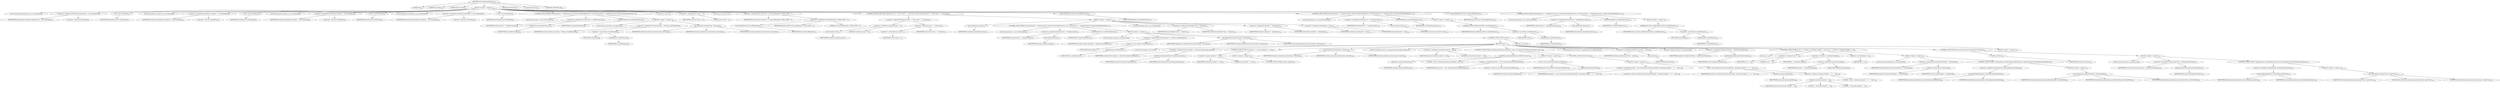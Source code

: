 digraph "determineDependencies" {  
"40" [label = <(METHOD,determineDependencies)<SUB>58</SUB>> ]
"12" [label = <(PARAM,this)<SUB>58</SUB>> ]
"41" [label = <(PARAM,Vector files)<SUB>58</SUB>> ]
"42" [label = <(PARAM,Vector classes)<SUB>58</SUB>> ]
"43" [label = <(BLOCK,&lt;empty&gt;,&lt;empty&gt;)<SUB>58</SUB>> ]
"4" [label = <(LOCAL,Hashtable dependencies: java.util.Hashtable)> ]
"44" [label = <(&lt;operator&gt;.assignment,Hashtable dependencies = new Hashtable())<SUB>61</SUB>> ]
"45" [label = <(IDENTIFIER,dependencies,Hashtable dependencies = new Hashtable())<SUB>61</SUB>> ]
"46" [label = <(&lt;operator&gt;.alloc,new Hashtable())<SUB>61</SUB>> ]
"47" [label = <(&lt;init&gt;,new Hashtable())<SUB>61</SUB>> ]
"3" [label = <(IDENTIFIER,dependencies,new Hashtable())<SUB>61</SUB>> ]
"6" [label = <(LOCAL,Hashtable containers: java.util.Hashtable)> ]
"48" [label = <(&lt;operator&gt;.assignment,Hashtable containers = new Hashtable())<SUB>62</SUB>> ]
"49" [label = <(IDENTIFIER,containers,Hashtable containers = new Hashtable())<SUB>62</SUB>> ]
"50" [label = <(&lt;operator&gt;.alloc,new Hashtable())<SUB>62</SUB>> ]
"51" [label = <(&lt;init&gt;,new Hashtable())<SUB>62</SUB>> ]
"5" [label = <(IDENTIFIER,containers,new Hashtable())<SUB>62</SUB>> ]
"8" [label = <(LOCAL,Hashtable toAnalyze: java.util.Hashtable)> ]
"52" [label = <(&lt;operator&gt;.assignment,Hashtable toAnalyze = new Hashtable())<SUB>63</SUB>> ]
"53" [label = <(IDENTIFIER,toAnalyze,Hashtable toAnalyze = new Hashtable())<SUB>63</SUB>> ]
"54" [label = <(&lt;operator&gt;.alloc,new Hashtable())<SUB>63</SUB>> ]
"55" [label = <(&lt;init&gt;,new Hashtable())<SUB>63</SUB>> ]
"7" [label = <(IDENTIFIER,toAnalyze,new Hashtable())<SUB>63</SUB>> ]
"10" [label = <(LOCAL,Hashtable nextAnalyze: java.util.Hashtable)> ]
"56" [label = <(&lt;operator&gt;.assignment,Hashtable nextAnalyze = new Hashtable())<SUB>64</SUB>> ]
"57" [label = <(IDENTIFIER,nextAnalyze,Hashtable nextAnalyze = new Hashtable())<SUB>64</SUB>> ]
"58" [label = <(&lt;operator&gt;.alloc,new Hashtable())<SUB>64</SUB>> ]
"59" [label = <(&lt;init&gt;,new Hashtable())<SUB>64</SUB>> ]
"9" [label = <(IDENTIFIER,nextAnalyze,new Hashtable())<SUB>64</SUB>> ]
"60" [label = <(CONTROL_STRUCTURE,for (Enumeration e = getRootClasses(); Some(e.hasMoreElements()); ),for (Enumeration e = getRootClasses(); Some(e.hasMoreElements()); ))<SUB>65</SUB>> ]
"61" [label = <(LOCAL,Enumeration e: java.util.Enumeration)> ]
"62" [label = <(&lt;operator&gt;.assignment,Enumeration e = getRootClasses())<SUB>65</SUB>> ]
"63" [label = <(IDENTIFIER,e,Enumeration e = getRootClasses())<SUB>65</SUB>> ]
"64" [label = <(getRootClasses,getRootClasses())<SUB>65</SUB>> ]
"11" [label = <(IDENTIFIER,this,getRootClasses())<SUB>65</SUB>> ]
"65" [label = <(hasMoreElements,e.hasMoreElements())<SUB>65</SUB>> ]
"66" [label = <(IDENTIFIER,e,e.hasMoreElements())<SUB>65</SUB>> ]
"67" [label = <(BLOCK,&lt;empty&gt;,&lt;empty&gt;)<SUB>65</SUB>> ]
"68" [label = <(LOCAL,String classname: java.lang.String)> ]
"69" [label = <(&lt;operator&gt;.assignment,String classname = (String) e.nextElement())<SUB>66</SUB>> ]
"70" [label = <(IDENTIFIER,classname,String classname = (String) e.nextElement())<SUB>66</SUB>> ]
"71" [label = <(&lt;operator&gt;.cast,(String) e.nextElement())<SUB>66</SUB>> ]
"72" [label = <(TYPE_REF,String,String)<SUB>66</SUB>> ]
"73" [label = <(nextElement,e.nextElement())<SUB>66</SUB>> ]
"74" [label = <(IDENTIFIER,e,e.nextElement())<SUB>66</SUB>> ]
"75" [label = <(put,toAnalyze.put(classname, classname))<SUB>67</SUB>> ]
"76" [label = <(IDENTIFIER,toAnalyze,toAnalyze.put(classname, classname))<SUB>67</SUB>> ]
"77" [label = <(IDENTIFIER,classname,toAnalyze.put(classname, classname))<SUB>67</SUB>> ]
"78" [label = <(IDENTIFIER,classname,toAnalyze.put(classname, classname))<SUB>67</SUB>> ]
"79" [label = <(LOCAL,int count: int)> ]
"80" [label = <(&lt;operator&gt;.assignment,int count = 0)<SUB>70</SUB>> ]
"81" [label = <(IDENTIFIER,count,int count = 0)<SUB>70</SUB>> ]
"82" [label = <(LITERAL,0,int count = 0)<SUB>70</SUB>> ]
"83" [label = <(LOCAL,int maxCount: int)> ]
"84" [label = <(&lt;operator&gt;.assignment,int maxCount = isClosureRequired() ? MAX_LOOPS : 2)<SUB>71</SUB>> ]
"85" [label = <(IDENTIFIER,maxCount,int maxCount = isClosureRequired() ? MAX_LOOPS : 2)<SUB>71</SUB>> ]
"86" [label = <(&lt;operator&gt;.conditional,isClosureRequired() ? MAX_LOOPS : 2)<SUB>71</SUB>> ]
"87" [label = <(isClosureRequired,isClosureRequired())<SUB>71</SUB>> ]
"13" [label = <(IDENTIFIER,this,isClosureRequired())<SUB>71</SUB>> ]
"88" [label = <(IDENTIFIER,MAX_LOOPS,isClosureRequired() ? MAX_LOOPS : 2)<SUB>71</SUB>> ]
"89" [label = <(LITERAL,2,isClosureRequired() ? MAX_LOOPS : 2)<SUB>71</SUB>> ]
"90" [label = <(CONTROL_STRUCTURE,while (toAnalyze.size() != 0 &amp;&amp; count++ &lt; maxCount),while (toAnalyze.size() != 0 &amp;&amp; count++ &lt; maxCount))<SUB>72</SUB>> ]
"91" [label = <(&lt;operator&gt;.logicalAnd,toAnalyze.size() != 0 &amp;&amp; count++ &lt; maxCount)<SUB>72</SUB>> ]
"92" [label = <(&lt;operator&gt;.notEquals,toAnalyze.size() != 0)<SUB>72</SUB>> ]
"93" [label = <(size,toAnalyze.size())<SUB>72</SUB>> ]
"94" [label = <(IDENTIFIER,toAnalyze,toAnalyze.size())<SUB>72</SUB>> ]
"95" [label = <(LITERAL,0,toAnalyze.size() != 0)<SUB>72</SUB>> ]
"96" [label = <(&lt;operator&gt;.lessThan,count++ &lt; maxCount)<SUB>72</SUB>> ]
"97" [label = <(&lt;operator&gt;.postIncrement,count++)<SUB>72</SUB>> ]
"98" [label = <(IDENTIFIER,count,count++)<SUB>72</SUB>> ]
"99" [label = <(IDENTIFIER,maxCount,count++ &lt; maxCount)<SUB>72</SUB>> ]
"100" [label = <(BLOCK,&lt;empty&gt;,&lt;empty&gt;)<SUB>72</SUB>> ]
"101" [label = <(clear,nextAnalyze.clear())<SUB>73</SUB>> ]
"102" [label = <(IDENTIFIER,nextAnalyze,nextAnalyze.clear())<SUB>73</SUB>> ]
"103" [label = <(CONTROL_STRUCTURE,for (Enumeration e = toAnalyze.keys(); Some(e.hasMoreElements()); ),for (Enumeration e = toAnalyze.keys(); Some(e.hasMoreElements()); ))<SUB>74</SUB>> ]
"104" [label = <(LOCAL,Enumeration e: java.util.Enumeration)> ]
"105" [label = <(&lt;operator&gt;.assignment,Enumeration e = toAnalyze.keys())<SUB>74</SUB>> ]
"106" [label = <(IDENTIFIER,e,Enumeration e = toAnalyze.keys())<SUB>74</SUB>> ]
"107" [label = <(keys,toAnalyze.keys())<SUB>74</SUB>> ]
"108" [label = <(IDENTIFIER,toAnalyze,toAnalyze.keys())<SUB>74</SUB>> ]
"109" [label = <(hasMoreElements,e.hasMoreElements())<SUB>74</SUB>> ]
"110" [label = <(IDENTIFIER,e,e.hasMoreElements())<SUB>74</SUB>> ]
"111" [label = <(BLOCK,&lt;empty&gt;,&lt;empty&gt;)<SUB>74</SUB>> ]
"112" [label = <(LOCAL,String classname: java.lang.String)> ]
"113" [label = <(&lt;operator&gt;.assignment,String classname = (String) e.nextElement())<SUB>75</SUB>> ]
"114" [label = <(IDENTIFIER,classname,String classname = (String) e.nextElement())<SUB>75</SUB>> ]
"115" [label = <(&lt;operator&gt;.cast,(String) e.nextElement())<SUB>75</SUB>> ]
"116" [label = <(TYPE_REF,String,String)<SUB>75</SUB>> ]
"117" [label = <(nextElement,e.nextElement())<SUB>75</SUB>> ]
"118" [label = <(IDENTIFIER,e,e.nextElement())<SUB>75</SUB>> ]
"119" [label = <(put,dependencies.put(classname, classname))<SUB>76</SUB>> ]
"120" [label = <(IDENTIFIER,dependencies,dependencies.put(classname, classname))<SUB>76</SUB>> ]
"121" [label = <(IDENTIFIER,classname,dependencies.put(classname, classname))<SUB>76</SUB>> ]
"122" [label = <(IDENTIFIER,classname,dependencies.put(classname, classname))<SUB>76</SUB>> ]
"123" [label = <(CONTROL_STRUCTURE,try,try)<SUB>77</SUB>> ]
"124" [label = <(BLOCK,try,try)<SUB>77</SUB>> ]
"125" [label = <(LOCAL,File container: java.io.File)> ]
"126" [label = <(&lt;operator&gt;.assignment,File container = getClassContainer(classname))<SUB>78</SUB>> ]
"127" [label = <(IDENTIFIER,container,File container = getClassContainer(classname))<SUB>78</SUB>> ]
"128" [label = <(getClassContainer,getClassContainer(classname))<SUB>78</SUB>> ]
"14" [label = <(IDENTIFIER,this,getClassContainer(classname))<SUB>78</SUB>> ]
"129" [label = <(IDENTIFIER,classname,getClassContainer(classname))<SUB>78</SUB>> ]
"130" [label = <(CONTROL_STRUCTURE,if (container == null),if (container == null))<SUB>79</SUB>> ]
"131" [label = <(&lt;operator&gt;.equals,container == null)<SUB>79</SUB>> ]
"132" [label = <(IDENTIFIER,container,container == null)<SUB>79</SUB>> ]
"133" [label = <(LITERAL,null,container == null)<SUB>79</SUB>> ]
"134" [label = <(BLOCK,&lt;empty&gt;,&lt;empty&gt;)<SUB>79</SUB>> ]
"135" [label = <(CONTROL_STRUCTURE,continue;,continue;)<SUB>80</SUB>> ]
"136" [label = <(put,containers.put(container, container))<SUB>82</SUB>> ]
"137" [label = <(IDENTIFIER,containers,containers.put(container, container))<SUB>82</SUB>> ]
"138" [label = <(IDENTIFIER,container,containers.put(container, container))<SUB>82</SUB>> ]
"139" [label = <(IDENTIFIER,container,containers.put(container, container))<SUB>82</SUB>> ]
"16" [label = <(LOCAL,ClassParser parser: org.apache.bcel.classfile.ClassParser)> ]
"140" [label = <(&lt;operator&gt;.assignment,ClassParser parser = null)<SUB>84</SUB>> ]
"141" [label = <(IDENTIFIER,parser,ClassParser parser = null)<SUB>84</SUB>> ]
"142" [label = <(LITERAL,null,ClassParser parser = null)<SUB>84</SUB>> ]
"143" [label = <(CONTROL_STRUCTURE,if (container.getName().endsWith(&quot;.class&quot;)),if (container.getName().endsWith(&quot;.class&quot;)))<SUB>85</SUB>> ]
"144" [label = <(endsWith,container.getName().endsWith(&quot;.class&quot;))<SUB>85</SUB>> ]
"145" [label = <(getName,container.getName())<SUB>85</SUB>> ]
"146" [label = <(IDENTIFIER,container,container.getName())<SUB>85</SUB>> ]
"147" [label = <(LITERAL,&quot;.class&quot;,container.getName().endsWith(&quot;.class&quot;))<SUB>85</SUB>> ]
"148" [label = <(BLOCK,&lt;empty&gt;,&lt;empty&gt;)<SUB>85</SUB>> ]
"149" [label = <(&lt;operator&gt;.assignment,parser = new ClassParser(container.getPath()))<SUB>86</SUB>> ]
"150" [label = <(IDENTIFIER,parser,parser = new ClassParser(container.getPath()))<SUB>86</SUB>> ]
"151" [label = <(&lt;operator&gt;.alloc,new ClassParser(container.getPath()))<SUB>86</SUB>> ]
"152" [label = <(&lt;init&gt;,new ClassParser(container.getPath()))<SUB>86</SUB>> ]
"15" [label = <(IDENTIFIER,parser,new ClassParser(container.getPath()))<SUB>86</SUB>> ]
"153" [label = <(getPath,container.getPath())<SUB>86</SUB>> ]
"154" [label = <(IDENTIFIER,container,container.getPath())<SUB>86</SUB>> ]
"155" [label = <(CONTROL_STRUCTURE,else,else)<SUB>87</SUB>> ]
"156" [label = <(BLOCK,&lt;empty&gt;,&lt;empty&gt;)<SUB>87</SUB>> ]
"157" [label = <(&lt;operator&gt;.assignment,parser = new ClassParser(container.getPath(), classname.replace('.', '/') + &quot;.class&quot;))<SUB>88</SUB>> ]
"158" [label = <(IDENTIFIER,parser,parser = new ClassParser(container.getPath(), classname.replace('.', '/') + &quot;.class&quot;))<SUB>88</SUB>> ]
"159" [label = <(&lt;operator&gt;.alloc,new ClassParser(container.getPath(), classname.replace('.', '/') + &quot;.class&quot;))<SUB>88</SUB>> ]
"160" [label = <(&lt;init&gt;,new ClassParser(container.getPath(), classname.replace('.', '/') + &quot;.class&quot;))<SUB>88</SUB>> ]
"17" [label = <(IDENTIFIER,parser,new ClassParser(container.getPath(), classname.replace('.', '/') + &quot;.class&quot;))<SUB>88</SUB>> ]
"161" [label = <(getPath,container.getPath())<SUB>88</SUB>> ]
"162" [label = <(IDENTIFIER,container,container.getPath())<SUB>88</SUB>> ]
"163" [label = <(&lt;operator&gt;.addition,classname.replace('.', '/') + &quot;.class&quot;)<SUB>89</SUB>> ]
"164" [label = <(replace,classname.replace('.', '/'))<SUB>89</SUB>> ]
"165" [label = <(IDENTIFIER,classname,classname.replace('.', '/'))<SUB>89</SUB>> ]
"166" [label = <(LITERAL,'.',classname.replace('.', '/'))<SUB>89</SUB>> ]
"167" [label = <(LITERAL,'/',classname.replace('.', '/'))<SUB>89</SUB>> ]
"168" [label = <(LITERAL,&quot;.class&quot;,classname.replace('.', '/') + &quot;.class&quot;)<SUB>89</SUB>> ]
"169" [label = <(LOCAL,JavaClass javaClass: org.apache.bcel.classfile.JavaClass)> ]
"170" [label = <(&lt;operator&gt;.assignment,JavaClass javaClass = parse())<SUB>92</SUB>> ]
"171" [label = <(IDENTIFIER,javaClass,JavaClass javaClass = parse())<SUB>92</SUB>> ]
"172" [label = <(parse,parse())<SUB>92</SUB>> ]
"173" [label = <(IDENTIFIER,parser,parse())<SUB>92</SUB>> ]
"174" [label = <(LOCAL,String[] interfaces: java.lang.String[])> ]
"175" [label = <(&lt;operator&gt;.assignment,String[] interfaces = getInterfaceNames())<SUB>93</SUB>> ]
"176" [label = <(IDENTIFIER,interfaces,String[] interfaces = getInterfaceNames())<SUB>93</SUB>> ]
"177" [label = <(getInterfaceNames,getInterfaceNames())<SUB>93</SUB>> ]
"178" [label = <(IDENTIFIER,javaClass,getInterfaceNames())<SUB>93</SUB>> ]
"179" [label = <(CONTROL_STRUCTURE,for (int i = 0; Some(i &lt; interfaces.length); ++i),for (int i = 0; Some(i &lt; interfaces.length); ++i))<SUB>94</SUB>> ]
"180" [label = <(LOCAL,int i: int)> ]
"181" [label = <(&lt;operator&gt;.assignment,int i = 0)<SUB>94</SUB>> ]
"182" [label = <(IDENTIFIER,i,int i = 0)<SUB>94</SUB>> ]
"183" [label = <(LITERAL,0,int i = 0)<SUB>94</SUB>> ]
"184" [label = <(&lt;operator&gt;.lessThan,i &lt; interfaces.length)<SUB>94</SUB>> ]
"185" [label = <(IDENTIFIER,i,i &lt; interfaces.length)<SUB>94</SUB>> ]
"186" [label = <(&lt;operator&gt;.fieldAccess,interfaces.length)<SUB>94</SUB>> ]
"187" [label = <(IDENTIFIER,interfaces,i &lt; interfaces.length)<SUB>94</SUB>> ]
"188" [label = <(FIELD_IDENTIFIER,length,length)<SUB>94</SUB>> ]
"189" [label = <(&lt;operator&gt;.preIncrement,++i)<SUB>94</SUB>> ]
"190" [label = <(IDENTIFIER,i,++i)<SUB>94</SUB>> ]
"191" [label = <(BLOCK,&lt;empty&gt;,&lt;empty&gt;)<SUB>94</SUB>> ]
"192" [label = <(LOCAL,String interfaceName: java.lang.String)> ]
"193" [label = <(&lt;operator&gt;.assignment,String interfaceName = interfaces[i])<SUB>95</SUB>> ]
"194" [label = <(IDENTIFIER,interfaceName,String interfaceName = interfaces[i])<SUB>95</SUB>> ]
"195" [label = <(&lt;operator&gt;.indexAccess,interfaces[i])<SUB>95</SUB>> ]
"196" [label = <(IDENTIFIER,interfaces,String interfaceName = interfaces[i])<SUB>95</SUB>> ]
"197" [label = <(IDENTIFIER,i,String interfaceName = interfaces[i])<SUB>95</SUB>> ]
"198" [label = <(CONTROL_STRUCTURE,if (!dependencies.containsKey(interfaceName)),if (!dependencies.containsKey(interfaceName)))<SUB>96</SUB>> ]
"199" [label = <(&lt;operator&gt;.logicalNot,!dependencies.containsKey(interfaceName))<SUB>96</SUB>> ]
"200" [label = <(containsKey,dependencies.containsKey(interfaceName))<SUB>96</SUB>> ]
"201" [label = <(IDENTIFIER,dependencies,dependencies.containsKey(interfaceName))<SUB>96</SUB>> ]
"202" [label = <(IDENTIFIER,interfaceName,dependencies.containsKey(interfaceName))<SUB>96</SUB>> ]
"203" [label = <(BLOCK,&lt;empty&gt;,&lt;empty&gt;)<SUB>96</SUB>> ]
"204" [label = <(put,nextAnalyze.put(interfaceName, interfaceName))<SUB>97</SUB>> ]
"205" [label = <(IDENTIFIER,nextAnalyze,nextAnalyze.put(interfaceName, interfaceName))<SUB>97</SUB>> ]
"206" [label = <(IDENTIFIER,interfaceName,nextAnalyze.put(interfaceName, interfaceName))<SUB>97</SUB>> ]
"207" [label = <(IDENTIFIER,interfaceName,nextAnalyze.put(interfaceName, interfaceName))<SUB>97</SUB>> ]
"208" [label = <(CONTROL_STRUCTURE,if (javaClass.isClass()),if (javaClass.isClass()))<SUB>101</SUB>> ]
"209" [label = <(isClass,isClass())<SUB>101</SUB>> ]
"210" [label = <(IDENTIFIER,javaClass,isClass())<SUB>101</SUB>> ]
"211" [label = <(BLOCK,&lt;empty&gt;,&lt;empty&gt;)<SUB>101</SUB>> ]
"212" [label = <(LOCAL,String superClass: java.lang.String)> ]
"213" [label = <(&lt;operator&gt;.assignment,String superClass = getSuperclassName())<SUB>102</SUB>> ]
"214" [label = <(IDENTIFIER,superClass,String superClass = getSuperclassName())<SUB>102</SUB>> ]
"215" [label = <(getSuperclassName,getSuperclassName())<SUB>102</SUB>> ]
"216" [label = <(IDENTIFIER,javaClass,getSuperclassName())<SUB>102</SUB>> ]
"217" [label = <(CONTROL_STRUCTURE,if (!dependencies.containsKey(superClass)),if (!dependencies.containsKey(superClass)))<SUB>103</SUB>> ]
"218" [label = <(&lt;operator&gt;.logicalNot,!dependencies.containsKey(superClass))<SUB>103</SUB>> ]
"219" [label = <(containsKey,dependencies.containsKey(superClass))<SUB>103</SUB>> ]
"220" [label = <(IDENTIFIER,dependencies,dependencies.containsKey(superClass))<SUB>103</SUB>> ]
"221" [label = <(IDENTIFIER,superClass,dependencies.containsKey(superClass))<SUB>103</SUB>> ]
"222" [label = <(BLOCK,&lt;empty&gt;,&lt;empty&gt;)<SUB>103</SUB>> ]
"223" [label = <(put,nextAnalyze.put(superClass, superClass))<SUB>104</SUB>> ]
"224" [label = <(IDENTIFIER,nextAnalyze,nextAnalyze.put(superClass, superClass))<SUB>104</SUB>> ]
"225" [label = <(IDENTIFIER,superClass,nextAnalyze.put(superClass, superClass))<SUB>104</SUB>> ]
"226" [label = <(IDENTIFIER,superClass,nextAnalyze.put(superClass, superClass))<SUB>104</SUB>> ]
"227" [label = <(BLOCK,catch,catch)> ]
"228" [label = <(BLOCK,&lt;empty&gt;,&lt;empty&gt;)<SUB>107</SUB>> ]
"229" [label = <(LOCAL,Hashtable temp: java.util.Hashtable)> ]
"230" [label = <(&lt;operator&gt;.assignment,Hashtable temp = toAnalyze)<SUB>112</SUB>> ]
"231" [label = <(IDENTIFIER,temp,Hashtable temp = toAnalyze)<SUB>112</SUB>> ]
"232" [label = <(IDENTIFIER,toAnalyze,Hashtable temp = toAnalyze)<SUB>112</SUB>> ]
"233" [label = <(&lt;operator&gt;.assignment,toAnalyze = nextAnalyze)<SUB>113</SUB>> ]
"234" [label = <(IDENTIFIER,toAnalyze,toAnalyze = nextAnalyze)<SUB>113</SUB>> ]
"235" [label = <(IDENTIFIER,nextAnalyze,toAnalyze = nextAnalyze)<SUB>113</SUB>> ]
"236" [label = <(&lt;operator&gt;.assignment,nextAnalyze = temp)<SUB>114</SUB>> ]
"237" [label = <(IDENTIFIER,nextAnalyze,nextAnalyze = temp)<SUB>114</SUB>> ]
"238" [label = <(IDENTIFIER,temp,nextAnalyze = temp)<SUB>114</SUB>> ]
"239" [label = <(removeAllElements,files.removeAllElements())<SUB>117</SUB>> ]
"240" [label = <(IDENTIFIER,files,files.removeAllElements())<SUB>117</SUB>> ]
"241" [label = <(CONTROL_STRUCTURE,for (Enumeration e = containers.keys(); Some(e.hasMoreElements()); ),for (Enumeration e = containers.keys(); Some(e.hasMoreElements()); ))<SUB>118</SUB>> ]
"242" [label = <(LOCAL,Enumeration e: java.util.Enumeration)> ]
"243" [label = <(&lt;operator&gt;.assignment,Enumeration e = containers.keys())<SUB>118</SUB>> ]
"244" [label = <(IDENTIFIER,e,Enumeration e = containers.keys())<SUB>118</SUB>> ]
"245" [label = <(keys,containers.keys())<SUB>118</SUB>> ]
"246" [label = <(IDENTIFIER,containers,containers.keys())<SUB>118</SUB>> ]
"247" [label = <(hasMoreElements,e.hasMoreElements())<SUB>118</SUB>> ]
"248" [label = <(IDENTIFIER,e,e.hasMoreElements())<SUB>118</SUB>> ]
"249" [label = <(BLOCK,&lt;empty&gt;,&lt;empty&gt;)<SUB>118</SUB>> ]
"250" [label = <(addElement,files.addElement((File) e.nextElement()))<SUB>119</SUB>> ]
"251" [label = <(IDENTIFIER,files,files.addElement((File) e.nextElement()))<SUB>119</SUB>> ]
"252" [label = <(&lt;operator&gt;.cast,(File) e.nextElement())<SUB>119</SUB>> ]
"253" [label = <(TYPE_REF,File,File)<SUB>119</SUB>> ]
"254" [label = <(nextElement,e.nextElement())<SUB>119</SUB>> ]
"255" [label = <(IDENTIFIER,e,e.nextElement())<SUB>119</SUB>> ]
"256" [label = <(removeAllElements,classes.removeAllElements())<SUB>122</SUB>> ]
"257" [label = <(IDENTIFIER,classes,classes.removeAllElements())<SUB>122</SUB>> ]
"258" [label = <(CONTROL_STRUCTURE,for (Enumeration e = dependencies.keys(); Some(e.hasMoreElements()); ),for (Enumeration e = dependencies.keys(); Some(e.hasMoreElements()); ))<SUB>123</SUB>> ]
"259" [label = <(LOCAL,Enumeration e: java.util.Enumeration)> ]
"260" [label = <(&lt;operator&gt;.assignment,Enumeration e = dependencies.keys())<SUB>123</SUB>> ]
"261" [label = <(IDENTIFIER,e,Enumeration e = dependencies.keys())<SUB>123</SUB>> ]
"262" [label = <(keys,dependencies.keys())<SUB>123</SUB>> ]
"263" [label = <(IDENTIFIER,dependencies,dependencies.keys())<SUB>123</SUB>> ]
"264" [label = <(hasMoreElements,e.hasMoreElements())<SUB>123</SUB>> ]
"265" [label = <(IDENTIFIER,e,e.hasMoreElements())<SUB>123</SUB>> ]
"266" [label = <(BLOCK,&lt;empty&gt;,&lt;empty&gt;)<SUB>123</SUB>> ]
"267" [label = <(addElement,classes.addElement((String) e.nextElement()))<SUB>124</SUB>> ]
"268" [label = <(IDENTIFIER,classes,classes.addElement((String) e.nextElement()))<SUB>124</SUB>> ]
"269" [label = <(&lt;operator&gt;.cast,(String) e.nextElement())<SUB>124</SUB>> ]
"270" [label = <(TYPE_REF,String,String)<SUB>124</SUB>> ]
"271" [label = <(nextElement,e.nextElement())<SUB>124</SUB>> ]
"272" [label = <(IDENTIFIER,e,e.nextElement())<SUB>124</SUB>> ]
"273" [label = <(MODIFIER,PROTECTED)> ]
"274" [label = <(MODIFIER,VIRTUAL)> ]
"275" [label = <(METHOD_RETURN,void)<SUB>58</SUB>> ]
  "40" -> "12" 
  "40" -> "41" 
  "40" -> "42" 
  "40" -> "43" 
  "40" -> "273" 
  "40" -> "274" 
  "40" -> "275" 
  "43" -> "4" 
  "43" -> "44" 
  "43" -> "47" 
  "43" -> "6" 
  "43" -> "48" 
  "43" -> "51" 
  "43" -> "8" 
  "43" -> "52" 
  "43" -> "55" 
  "43" -> "10" 
  "43" -> "56" 
  "43" -> "59" 
  "43" -> "60" 
  "43" -> "79" 
  "43" -> "80" 
  "43" -> "83" 
  "43" -> "84" 
  "43" -> "90" 
  "43" -> "239" 
  "43" -> "241" 
  "43" -> "256" 
  "43" -> "258" 
  "44" -> "45" 
  "44" -> "46" 
  "47" -> "3" 
  "48" -> "49" 
  "48" -> "50" 
  "51" -> "5" 
  "52" -> "53" 
  "52" -> "54" 
  "55" -> "7" 
  "56" -> "57" 
  "56" -> "58" 
  "59" -> "9" 
  "60" -> "61" 
  "60" -> "62" 
  "60" -> "65" 
  "60" -> "67" 
  "62" -> "63" 
  "62" -> "64" 
  "64" -> "11" 
  "65" -> "66" 
  "67" -> "68" 
  "67" -> "69" 
  "67" -> "75" 
  "69" -> "70" 
  "69" -> "71" 
  "71" -> "72" 
  "71" -> "73" 
  "73" -> "74" 
  "75" -> "76" 
  "75" -> "77" 
  "75" -> "78" 
  "80" -> "81" 
  "80" -> "82" 
  "84" -> "85" 
  "84" -> "86" 
  "86" -> "87" 
  "86" -> "88" 
  "86" -> "89" 
  "87" -> "13" 
  "90" -> "91" 
  "90" -> "100" 
  "91" -> "92" 
  "91" -> "96" 
  "92" -> "93" 
  "92" -> "95" 
  "93" -> "94" 
  "96" -> "97" 
  "96" -> "99" 
  "97" -> "98" 
  "100" -> "101" 
  "100" -> "103" 
  "100" -> "229" 
  "100" -> "230" 
  "100" -> "233" 
  "100" -> "236" 
  "101" -> "102" 
  "103" -> "104" 
  "103" -> "105" 
  "103" -> "109" 
  "103" -> "111" 
  "105" -> "106" 
  "105" -> "107" 
  "107" -> "108" 
  "109" -> "110" 
  "111" -> "112" 
  "111" -> "113" 
  "111" -> "119" 
  "111" -> "123" 
  "113" -> "114" 
  "113" -> "115" 
  "115" -> "116" 
  "115" -> "117" 
  "117" -> "118" 
  "119" -> "120" 
  "119" -> "121" 
  "119" -> "122" 
  "123" -> "124" 
  "123" -> "227" 
  "124" -> "125" 
  "124" -> "126" 
  "124" -> "130" 
  "124" -> "136" 
  "124" -> "16" 
  "124" -> "140" 
  "124" -> "143" 
  "124" -> "169" 
  "124" -> "170" 
  "124" -> "174" 
  "124" -> "175" 
  "124" -> "179" 
  "124" -> "208" 
  "126" -> "127" 
  "126" -> "128" 
  "128" -> "14" 
  "128" -> "129" 
  "130" -> "131" 
  "130" -> "134" 
  "131" -> "132" 
  "131" -> "133" 
  "134" -> "135" 
  "136" -> "137" 
  "136" -> "138" 
  "136" -> "139" 
  "140" -> "141" 
  "140" -> "142" 
  "143" -> "144" 
  "143" -> "148" 
  "143" -> "155" 
  "144" -> "145" 
  "144" -> "147" 
  "145" -> "146" 
  "148" -> "149" 
  "148" -> "152" 
  "149" -> "150" 
  "149" -> "151" 
  "152" -> "15" 
  "152" -> "153" 
  "153" -> "154" 
  "155" -> "156" 
  "156" -> "157" 
  "156" -> "160" 
  "157" -> "158" 
  "157" -> "159" 
  "160" -> "17" 
  "160" -> "161" 
  "160" -> "163" 
  "161" -> "162" 
  "163" -> "164" 
  "163" -> "168" 
  "164" -> "165" 
  "164" -> "166" 
  "164" -> "167" 
  "170" -> "171" 
  "170" -> "172" 
  "172" -> "173" 
  "175" -> "176" 
  "175" -> "177" 
  "177" -> "178" 
  "179" -> "180" 
  "179" -> "181" 
  "179" -> "184" 
  "179" -> "189" 
  "179" -> "191" 
  "181" -> "182" 
  "181" -> "183" 
  "184" -> "185" 
  "184" -> "186" 
  "186" -> "187" 
  "186" -> "188" 
  "189" -> "190" 
  "191" -> "192" 
  "191" -> "193" 
  "191" -> "198" 
  "193" -> "194" 
  "193" -> "195" 
  "195" -> "196" 
  "195" -> "197" 
  "198" -> "199" 
  "198" -> "203" 
  "199" -> "200" 
  "200" -> "201" 
  "200" -> "202" 
  "203" -> "204" 
  "204" -> "205" 
  "204" -> "206" 
  "204" -> "207" 
  "208" -> "209" 
  "208" -> "211" 
  "209" -> "210" 
  "211" -> "212" 
  "211" -> "213" 
  "211" -> "217" 
  "213" -> "214" 
  "213" -> "215" 
  "215" -> "216" 
  "217" -> "218" 
  "217" -> "222" 
  "218" -> "219" 
  "219" -> "220" 
  "219" -> "221" 
  "222" -> "223" 
  "223" -> "224" 
  "223" -> "225" 
  "223" -> "226" 
  "227" -> "228" 
  "230" -> "231" 
  "230" -> "232" 
  "233" -> "234" 
  "233" -> "235" 
  "236" -> "237" 
  "236" -> "238" 
  "239" -> "240" 
  "241" -> "242" 
  "241" -> "243" 
  "241" -> "247" 
  "241" -> "249" 
  "243" -> "244" 
  "243" -> "245" 
  "245" -> "246" 
  "247" -> "248" 
  "249" -> "250" 
  "250" -> "251" 
  "250" -> "252" 
  "252" -> "253" 
  "252" -> "254" 
  "254" -> "255" 
  "256" -> "257" 
  "258" -> "259" 
  "258" -> "260" 
  "258" -> "264" 
  "258" -> "266" 
  "260" -> "261" 
  "260" -> "262" 
  "262" -> "263" 
  "264" -> "265" 
  "266" -> "267" 
  "267" -> "268" 
  "267" -> "269" 
  "269" -> "270" 
  "269" -> "271" 
  "271" -> "272" 
}
